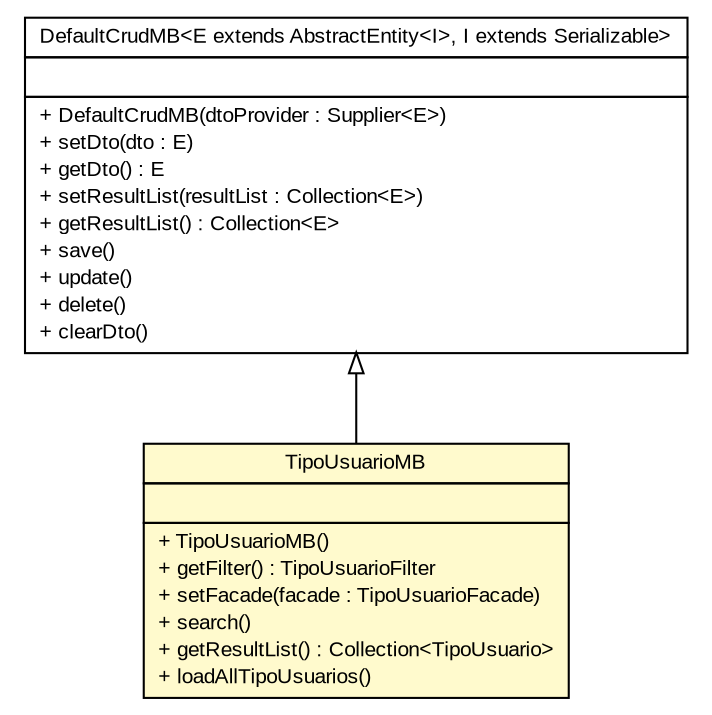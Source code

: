 #!/usr/local/bin/dot
#
# Class diagram 
# Generated by UMLGraph version R5_6 (http://www.umlgraph.org/)
#

digraph G {
	edge [fontname="arial",fontsize=10,labelfontname="arial",labelfontsize=10];
	node [fontname="arial",fontsize=10,shape=plaintext];
	nodesep=0.25;
	ranksep=0.5;
	// br.gov.to.sefaz.presentation.managedbean.impl.DefaultCrudMB<E extends br.gov.to.sefaz.persistence.entity.AbstractEntity<I>, I extends java.io.Serializable>
	c202645 [label=<<table title="br.gov.to.sefaz.presentation.managedbean.impl.DefaultCrudMB" border="0" cellborder="1" cellspacing="0" cellpadding="2" port="p" href="../../presentation/managedbean/impl/DefaultCrudMB.html">
		<tr><td><table border="0" cellspacing="0" cellpadding="1">
<tr><td align="center" balign="center"> DefaultCrudMB&lt;E extends AbstractEntity&lt;I&gt;, I extends Serializable&gt; </td></tr>
		</table></td></tr>
		<tr><td><table border="0" cellspacing="0" cellpadding="1">
<tr><td align="left" balign="left">  </td></tr>
		</table></td></tr>
		<tr><td><table border="0" cellspacing="0" cellpadding="1">
<tr><td align="left" balign="left"> + DefaultCrudMB(dtoProvider : Supplier&lt;E&gt;) </td></tr>
<tr><td align="left" balign="left"> + setDto(dto : E) </td></tr>
<tr><td align="left" balign="left"> + getDto() : E </td></tr>
<tr><td align="left" balign="left"> + setResultList(resultList : Collection&lt;E&gt;) </td></tr>
<tr><td align="left" balign="left"> + getResultList() : Collection&lt;E&gt; </td></tr>
<tr><td align="left" balign="left"> + save() </td></tr>
<tr><td align="left" balign="left"> + update() </td></tr>
<tr><td align="left" balign="left"> + delete() </td></tr>
<tr><td align="left" balign="left"> + clearDto() </td></tr>
		</table></td></tr>
		</table>>, URL="../../presentation/managedbean/impl/DefaultCrudMB.html", fontname="arial", fontcolor="black", fontsize=10.0];
	// br.gov.to.sefaz.seg.managedbean.TipoUsuarioMB
	c202981 [label=<<table title="br.gov.to.sefaz.seg.managedbean.TipoUsuarioMB" border="0" cellborder="1" cellspacing="0" cellpadding="2" port="p" bgcolor="lemonChiffon" href="./TipoUsuarioMB.html">
		<tr><td><table border="0" cellspacing="0" cellpadding="1">
<tr><td align="center" balign="center"> TipoUsuarioMB </td></tr>
		</table></td></tr>
		<tr><td><table border="0" cellspacing="0" cellpadding="1">
<tr><td align="left" balign="left">  </td></tr>
		</table></td></tr>
		<tr><td><table border="0" cellspacing="0" cellpadding="1">
<tr><td align="left" balign="left"> + TipoUsuarioMB() </td></tr>
<tr><td align="left" balign="left"> + getFilter() : TipoUsuarioFilter </td></tr>
<tr><td align="left" balign="left"> + setFacade(facade : TipoUsuarioFacade) </td></tr>
<tr><td align="left" balign="left"> + search() </td></tr>
<tr><td align="left" balign="left"> + getResultList() : Collection&lt;TipoUsuario&gt; </td></tr>
<tr><td align="left" balign="left"> + loadAllTipoUsuarios() </td></tr>
		</table></td></tr>
		</table>>, URL="./TipoUsuarioMB.html", fontname="arial", fontcolor="black", fontsize=10.0];
	//br.gov.to.sefaz.seg.managedbean.TipoUsuarioMB extends br.gov.to.sefaz.presentation.managedbean.impl.DefaultCrudMB<br.gov.to.sefaz.seg.persistence.entity.TipoUsuario, java.lang.Integer>
	c202645:p -> c202981:p [dir=back,arrowtail=empty];
}

